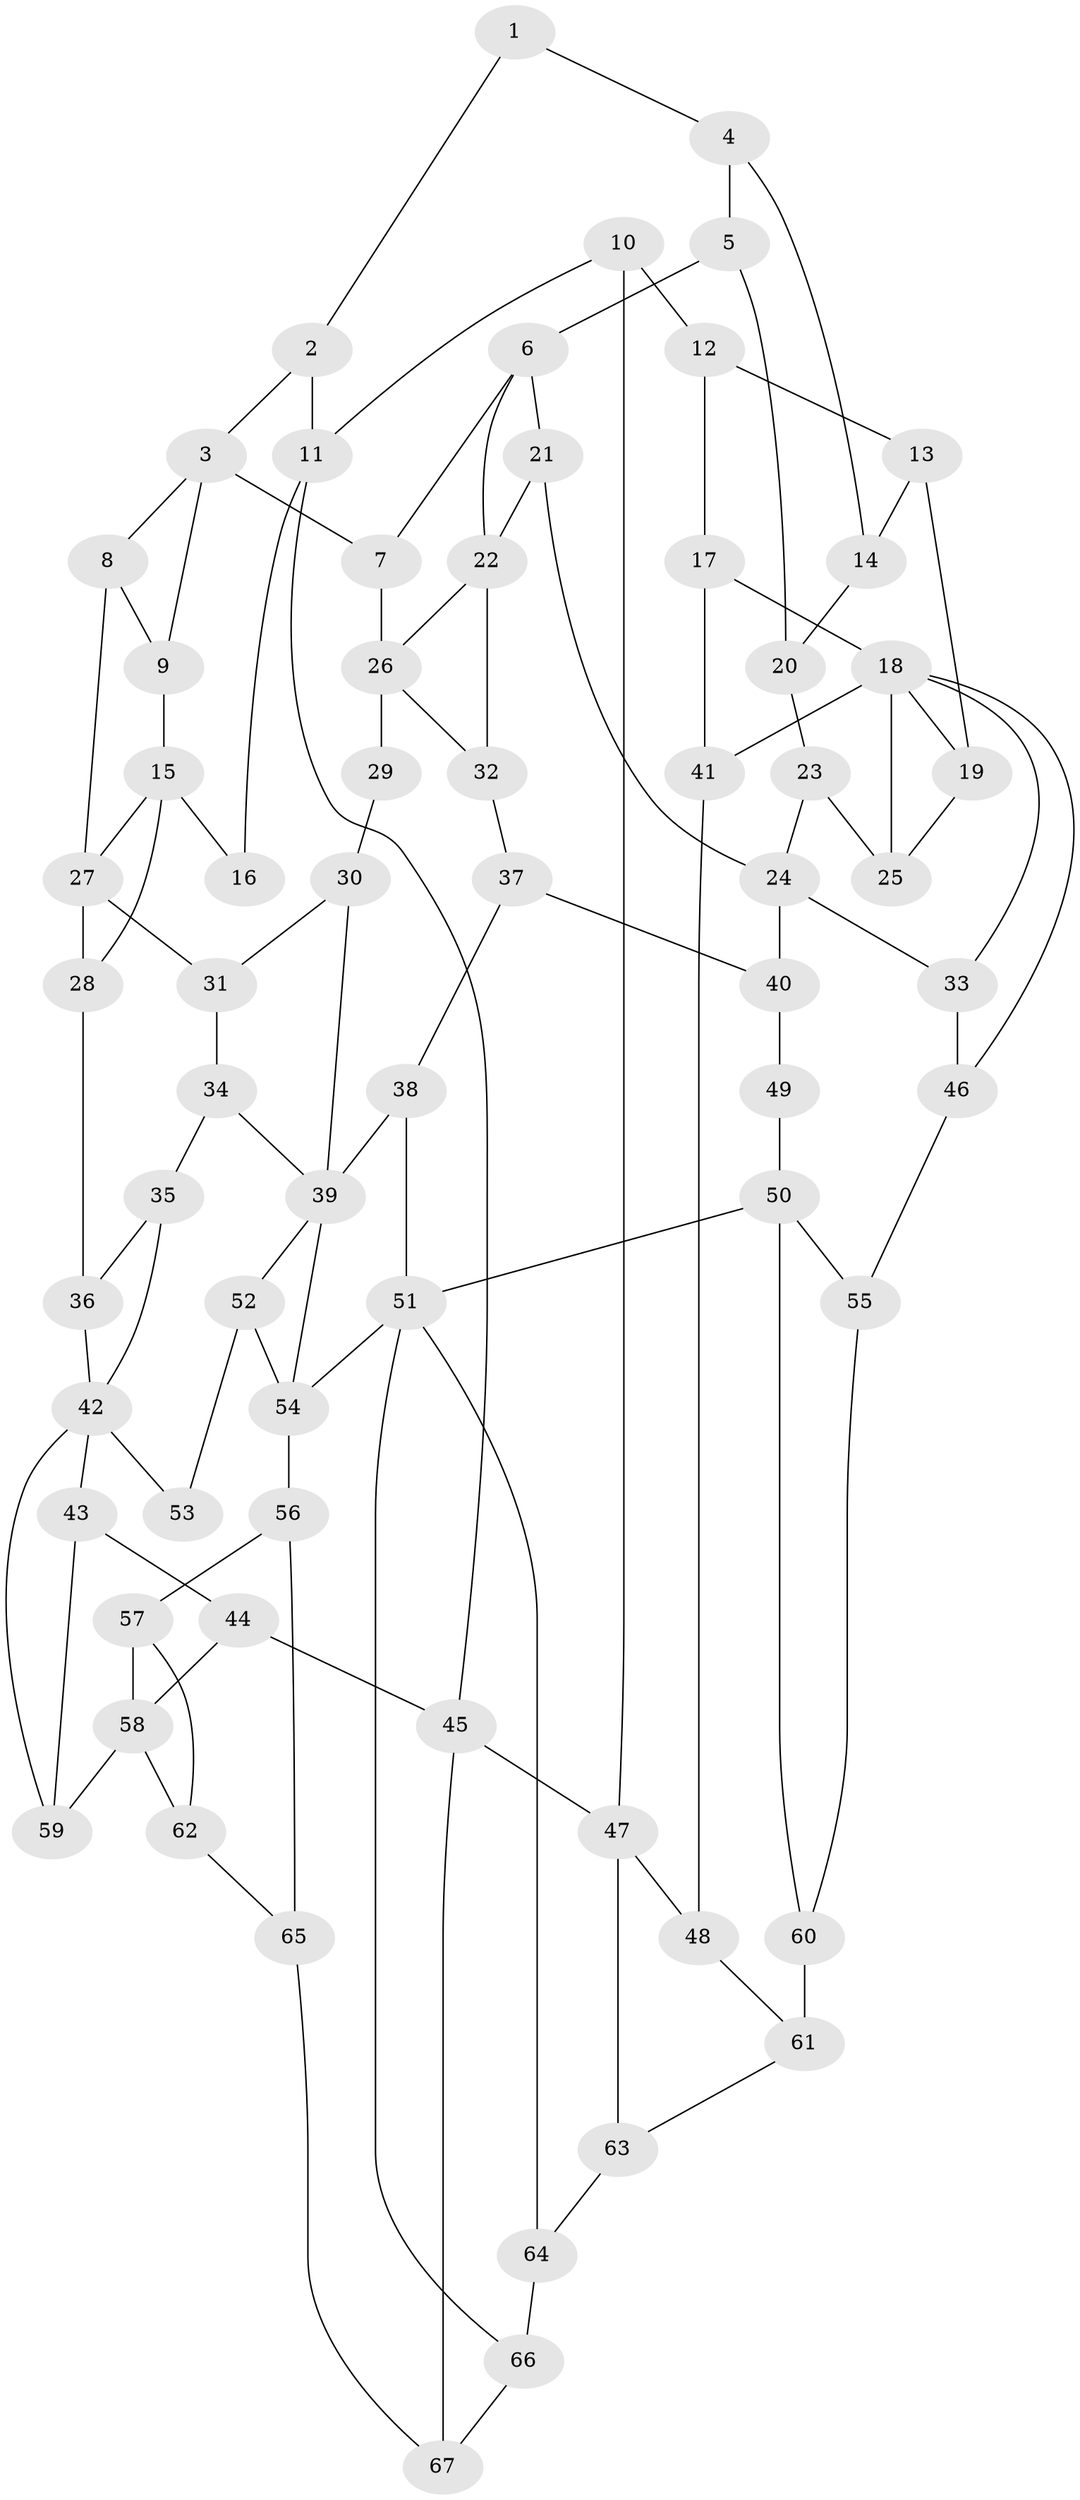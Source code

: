 // original degree distribution, {4: 0.22388059701492538, 5: 0.5298507462686567, 3: 0.022388059701492536, 6: 0.22388059701492538}
// Generated by graph-tools (version 1.1) at 2025/54/03/04/25 22:54:43]
// undirected, 67 vertices, 109 edges
graph export_dot {
  node [color=gray90,style=filled];
  1;
  2;
  3;
  4;
  5;
  6;
  7;
  8;
  9;
  10;
  11;
  12;
  13;
  14;
  15;
  16;
  17;
  18;
  19;
  20;
  21;
  22;
  23;
  24;
  25;
  26;
  27;
  28;
  29;
  30;
  31;
  32;
  33;
  34;
  35;
  36;
  37;
  38;
  39;
  40;
  41;
  42;
  43;
  44;
  45;
  46;
  47;
  48;
  49;
  50;
  51;
  52;
  53;
  54;
  55;
  56;
  57;
  58;
  59;
  60;
  61;
  62;
  63;
  64;
  65;
  66;
  67;
  1 -- 2 [weight=1.0];
  1 -- 4 [weight=1.0];
  2 -- 3 [weight=1.0];
  2 -- 11 [weight=1.0];
  3 -- 7 [weight=2.0];
  3 -- 8 [weight=1.0];
  3 -- 9 [weight=1.0];
  4 -- 5 [weight=2.0];
  4 -- 14 [weight=1.0];
  5 -- 6 [weight=2.0];
  5 -- 20 [weight=1.0];
  6 -- 7 [weight=2.0];
  6 -- 21 [weight=1.0];
  6 -- 22 [weight=1.0];
  7 -- 26 [weight=2.0];
  8 -- 9 [weight=1.0];
  8 -- 27 [weight=1.0];
  9 -- 15 [weight=2.0];
  10 -- 11 [weight=1.0];
  10 -- 12 [weight=2.0];
  10 -- 47 [weight=1.0];
  11 -- 16 [weight=1.0];
  11 -- 45 [weight=1.0];
  12 -- 13 [weight=1.0];
  12 -- 17 [weight=1.0];
  13 -- 14 [weight=1.0];
  13 -- 19 [weight=1.0];
  14 -- 20 [weight=1.0];
  15 -- 16 [weight=2.0];
  15 -- 27 [weight=1.0];
  15 -- 28 [weight=1.0];
  17 -- 18 [weight=1.0];
  17 -- 41 [weight=1.0];
  18 -- 19 [weight=1.0];
  18 -- 25 [weight=1.0];
  18 -- 33 [weight=1.0];
  18 -- 41 [weight=1.0];
  18 -- 46 [weight=1.0];
  19 -- 25 [weight=1.0];
  20 -- 23 [weight=1.0];
  21 -- 22 [weight=2.0];
  21 -- 24 [weight=2.0];
  22 -- 26 [weight=1.0];
  22 -- 32 [weight=1.0];
  23 -- 24 [weight=1.0];
  23 -- 25 [weight=1.0];
  24 -- 33 [weight=1.0];
  24 -- 40 [weight=1.0];
  26 -- 29 [weight=2.0];
  26 -- 32 [weight=1.0];
  27 -- 28 [weight=2.0];
  27 -- 31 [weight=2.0];
  28 -- 36 [weight=1.0];
  29 -- 30 [weight=1.0];
  30 -- 31 [weight=2.0];
  30 -- 39 [weight=1.0];
  31 -- 34 [weight=2.0];
  32 -- 37 [weight=1.0];
  33 -- 46 [weight=1.0];
  34 -- 35 [weight=1.0];
  34 -- 39 [weight=1.0];
  35 -- 36 [weight=1.0];
  35 -- 42 [weight=1.0];
  36 -- 42 [weight=1.0];
  37 -- 38 [weight=1.0];
  37 -- 40 [weight=1.0];
  38 -- 39 [weight=2.0];
  38 -- 51 [weight=1.0];
  39 -- 52 [weight=1.0];
  39 -- 54 [weight=1.0];
  40 -- 49 [weight=1.0];
  41 -- 48 [weight=1.0];
  42 -- 43 [weight=1.0];
  42 -- 53 [weight=2.0];
  42 -- 59 [weight=1.0];
  43 -- 44 [weight=1.0];
  43 -- 59 [weight=1.0];
  44 -- 45 [weight=1.0];
  44 -- 58 [weight=1.0];
  45 -- 47 [weight=1.0];
  45 -- 67 [weight=1.0];
  46 -- 55 [weight=1.0];
  47 -- 48 [weight=1.0];
  47 -- 63 [weight=1.0];
  48 -- 61 [weight=1.0];
  49 -- 50 [weight=2.0];
  50 -- 51 [weight=2.0];
  50 -- 55 [weight=1.0];
  50 -- 60 [weight=1.0];
  51 -- 54 [weight=1.0];
  51 -- 64 [weight=1.0];
  51 -- 66 [weight=1.0];
  52 -- 53 [weight=1.0];
  52 -- 54 [weight=1.0];
  54 -- 56 [weight=2.0];
  55 -- 60 [weight=1.0];
  56 -- 57 [weight=3.0];
  56 -- 65 [weight=1.0];
  57 -- 58 [weight=1.0];
  57 -- 62 [weight=2.0];
  58 -- 59 [weight=1.0];
  58 -- 62 [weight=3.0];
  60 -- 61 [weight=4.0];
  61 -- 63 [weight=1.0];
  62 -- 65 [weight=1.0];
  63 -- 64 [weight=1.0];
  64 -- 66 [weight=1.0];
  65 -- 67 [weight=1.0];
  66 -- 67 [weight=1.0];
}
